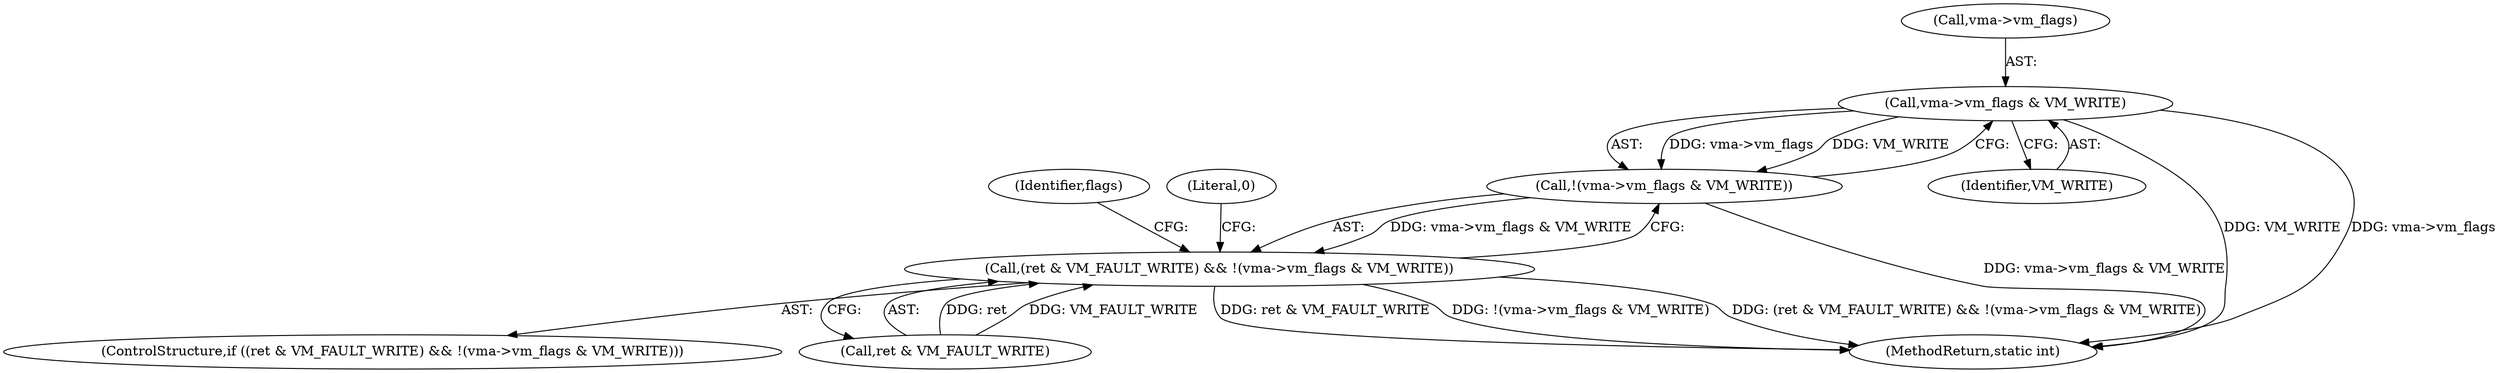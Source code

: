 digraph "0_linux_19be0eaffa3ac7d8eb6784ad9bdbc7d67ed8e619@pointer" {
"1000269" [label="(Call,vma->vm_flags & VM_WRITE)"];
"1000268" [label="(Call,!(vma->vm_flags & VM_WRITE))"];
"1000264" [label="(Call,(ret & VM_FAULT_WRITE) && !(vma->vm_flags & VM_WRITE))"];
"1000264" [label="(Call,(ret & VM_FAULT_WRITE) && !(vma->vm_flags & VM_WRITE))"];
"1000265" [label="(Call,ret & VM_FAULT_WRITE)"];
"1000273" [label="(Identifier,VM_WRITE)"];
"1000269" [label="(Call,vma->vm_flags & VM_WRITE)"];
"1000276" [label="(Identifier,flags)"];
"1000268" [label="(Call,!(vma->vm_flags & VM_WRITE))"];
"1000263" [label="(ControlStructure,if ((ret & VM_FAULT_WRITE) && !(vma->vm_flags & VM_WRITE)))"];
"1000280" [label="(MethodReturn,static int)"];
"1000279" [label="(Literal,0)"];
"1000270" [label="(Call,vma->vm_flags)"];
"1000269" -> "1000268"  [label="AST: "];
"1000269" -> "1000273"  [label="CFG: "];
"1000270" -> "1000269"  [label="AST: "];
"1000273" -> "1000269"  [label="AST: "];
"1000268" -> "1000269"  [label="CFG: "];
"1000269" -> "1000280"  [label="DDG: VM_WRITE"];
"1000269" -> "1000280"  [label="DDG: vma->vm_flags"];
"1000269" -> "1000268"  [label="DDG: vma->vm_flags"];
"1000269" -> "1000268"  [label="DDG: VM_WRITE"];
"1000268" -> "1000264"  [label="AST: "];
"1000264" -> "1000268"  [label="CFG: "];
"1000268" -> "1000280"  [label="DDG: vma->vm_flags & VM_WRITE"];
"1000268" -> "1000264"  [label="DDG: vma->vm_flags & VM_WRITE"];
"1000264" -> "1000263"  [label="AST: "];
"1000264" -> "1000265"  [label="CFG: "];
"1000265" -> "1000264"  [label="AST: "];
"1000276" -> "1000264"  [label="CFG: "];
"1000279" -> "1000264"  [label="CFG: "];
"1000264" -> "1000280"  [label="DDG: ret & VM_FAULT_WRITE"];
"1000264" -> "1000280"  [label="DDG: !(vma->vm_flags & VM_WRITE)"];
"1000264" -> "1000280"  [label="DDG: (ret & VM_FAULT_WRITE) && !(vma->vm_flags & VM_WRITE)"];
"1000265" -> "1000264"  [label="DDG: ret"];
"1000265" -> "1000264"  [label="DDG: VM_FAULT_WRITE"];
}
